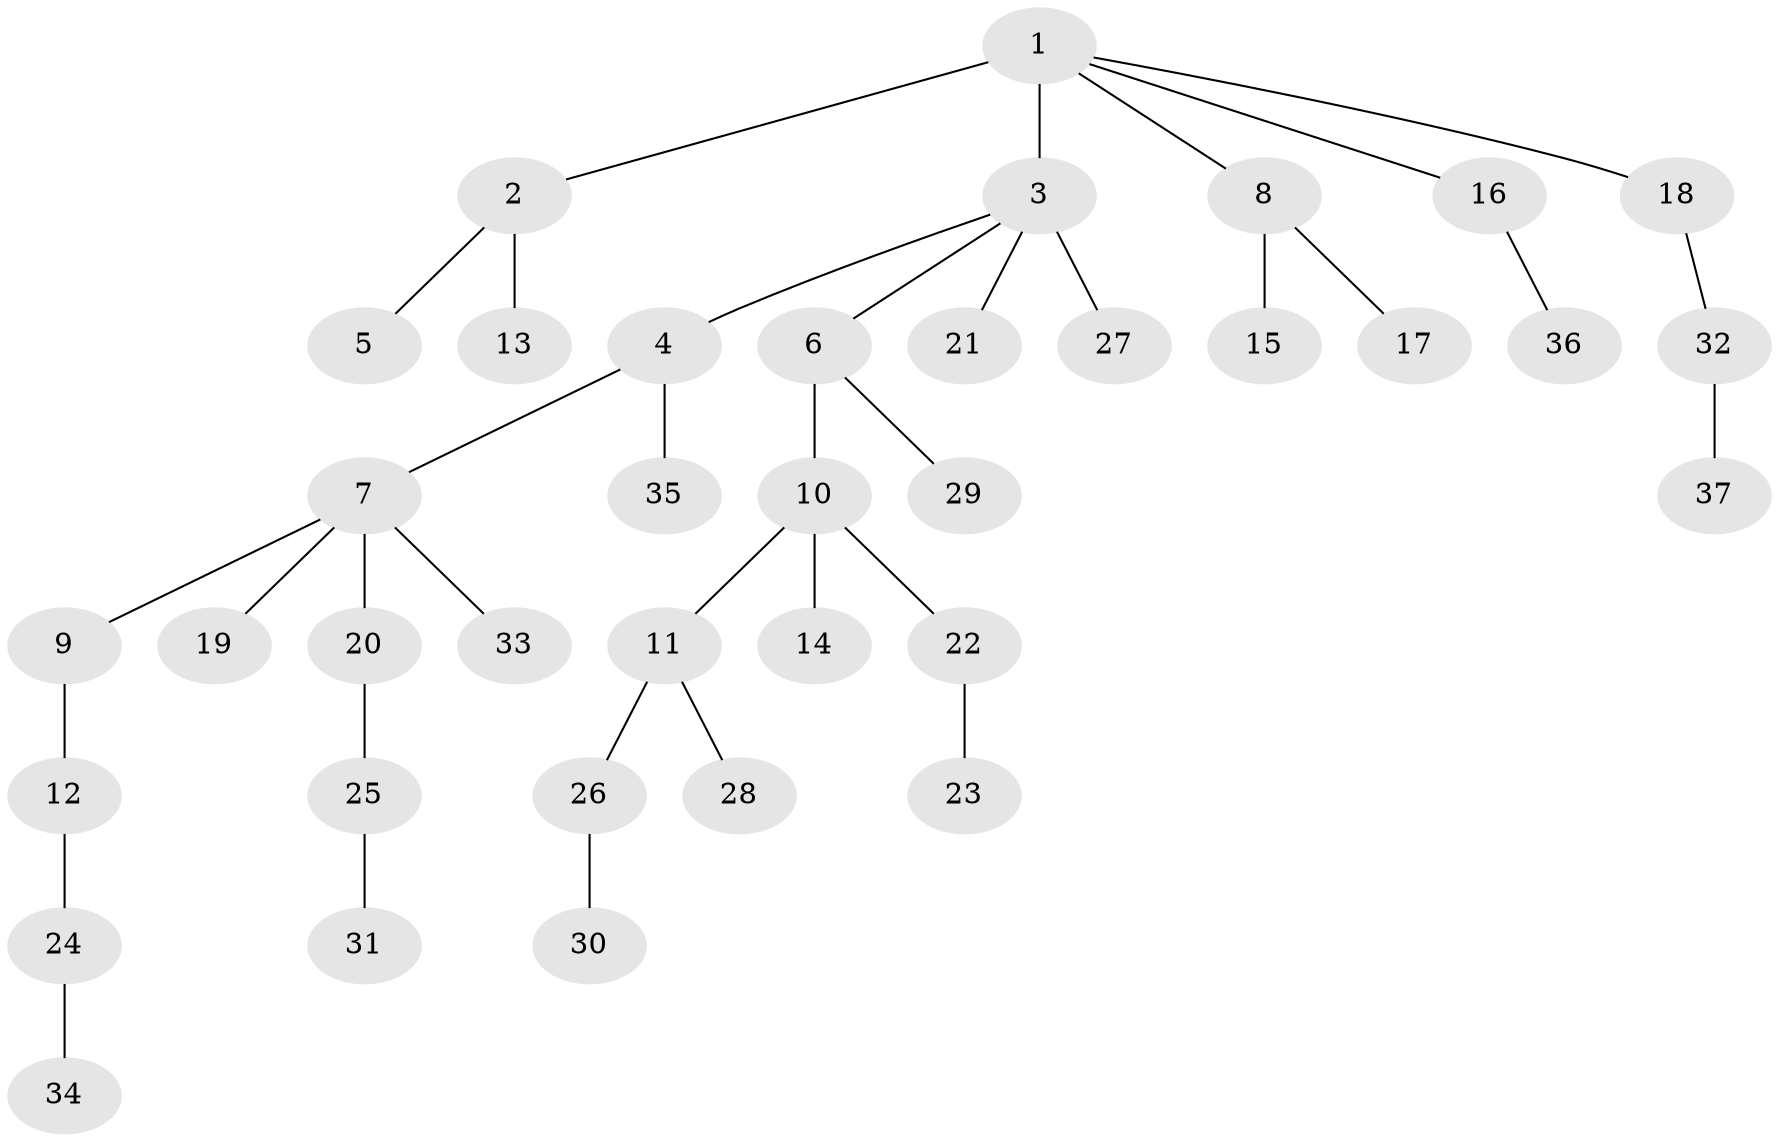 // original degree distribution, {9: 0.0273972602739726, 4: 0.1095890410958904, 3: 0.0821917808219178, 2: 0.2602739726027397, 1: 0.5205479452054794}
// Generated by graph-tools (version 1.1) at 2025/36/03/09/25 02:36:48]
// undirected, 37 vertices, 36 edges
graph export_dot {
graph [start="1"]
  node [color=gray90,style=filled];
  1;
  2;
  3;
  4;
  5;
  6;
  7;
  8;
  9;
  10;
  11;
  12;
  13;
  14;
  15;
  16;
  17;
  18;
  19;
  20;
  21;
  22;
  23;
  24;
  25;
  26;
  27;
  28;
  29;
  30;
  31;
  32;
  33;
  34;
  35;
  36;
  37;
  1 -- 2 [weight=1.0];
  1 -- 3 [weight=4.0];
  1 -- 8 [weight=1.0];
  1 -- 16 [weight=1.0];
  1 -- 18 [weight=1.0];
  2 -- 5 [weight=1.0];
  2 -- 13 [weight=1.0];
  3 -- 4 [weight=1.0];
  3 -- 6 [weight=1.0];
  3 -- 21 [weight=1.0];
  3 -- 27 [weight=1.0];
  4 -- 7 [weight=1.0];
  4 -- 35 [weight=1.0];
  6 -- 10 [weight=1.0];
  6 -- 29 [weight=1.0];
  7 -- 9 [weight=1.0];
  7 -- 19 [weight=1.0];
  7 -- 20 [weight=4.0];
  7 -- 33 [weight=1.0];
  8 -- 15 [weight=1.0];
  8 -- 17 [weight=1.0];
  9 -- 12 [weight=1.0];
  10 -- 11 [weight=1.0];
  10 -- 14 [weight=1.0];
  10 -- 22 [weight=2.0];
  11 -- 26 [weight=1.0];
  11 -- 28 [weight=1.0];
  12 -- 24 [weight=2.0];
  16 -- 36 [weight=1.0];
  18 -- 32 [weight=1.0];
  20 -- 25 [weight=1.0];
  22 -- 23 [weight=1.0];
  24 -- 34 [weight=1.0];
  25 -- 31 [weight=1.0];
  26 -- 30 [weight=1.0];
  32 -- 37 [weight=1.0];
}
